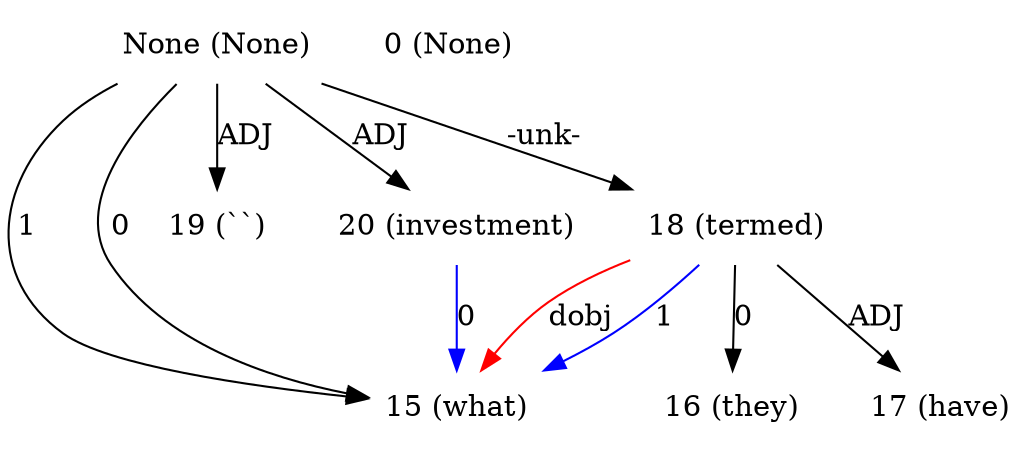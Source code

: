 digraph G{
edge [dir=forward]
node [shape=plaintext]

None [label="None (None)"]
None -> 15 [label="1"]
None [label="None (None)"]
None -> 15 [label="0"]
None -> 19 [label="ADJ"]
None -> 20 [label="ADJ"]
None -> 18 [label="-unk-"]
0 [label="0 (None)"]
15 [label="15 (what)"]
18 -> 15 [label="dobj", color="red"]
16 [label="16 (they)"]
17 [label="17 (have)"]
18 [label="18 (termed)"]
18 -> 15 [label="1", color="blue"]
18 -> 16 [label="0"]
18 -> 17 [label="ADJ"]
19 [label="19 (``)"]
20 [label="20 (investment)"]
20 -> 15 [label="0", color="blue"]
}

